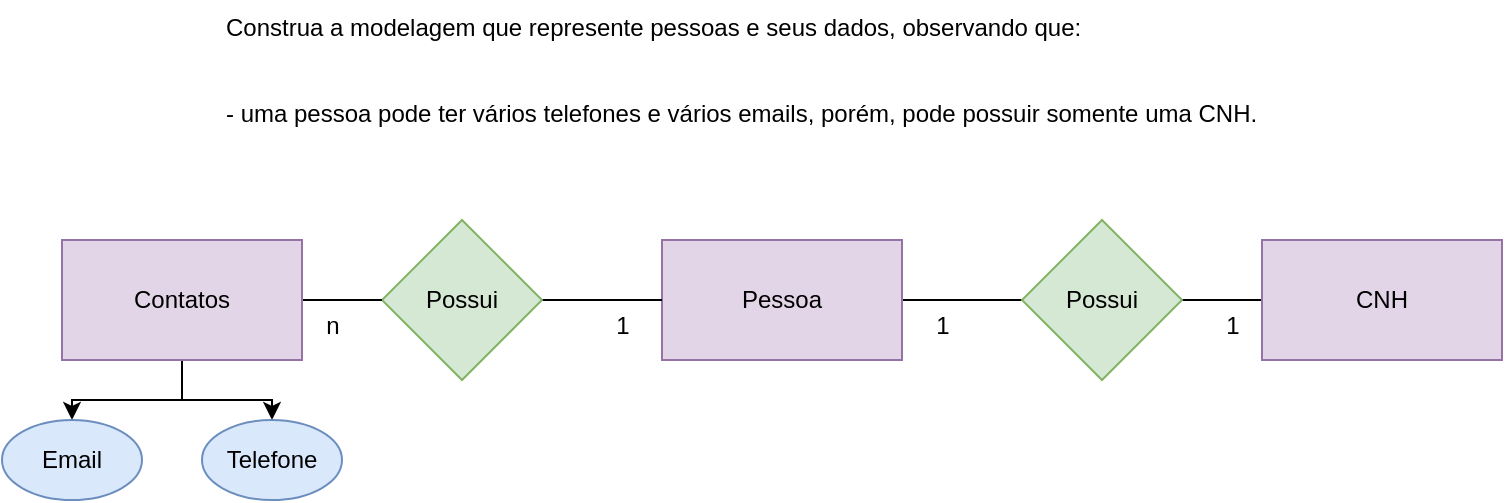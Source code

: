 <mxfile version="21.6.5" type="device" pages="4">
  <diagram name="Página-1" id="RzL-uwoNaQQ_HR72hNqD">
    <mxGraphModel dx="1050" dy="523" grid="1" gridSize="10" guides="1" tooltips="1" connect="1" arrows="1" fold="1" page="1" pageScale="1" pageWidth="827" pageHeight="1169" math="0" shadow="0">
      <root>
        <mxCell id="0" />
        <mxCell id="1" parent="0" />
        <mxCell id="SxvaOJe3g3j-0c9bByCP-1" value="Construa a modelagem que represente pessoas e seus dados, observando que:&#xa;&#xa;&#xa;- uma pessoa pode ter vários telefones e vários emails, porém, pode possuir somente uma CNH." style="text;whiteSpace=wrap;" vertex="1" parent="1">
          <mxGeometry x="140" y="110" width="560" height="80" as="geometry" />
        </mxCell>
        <mxCell id="SxvaOJe3g3j-0c9bByCP-12" style="edgeStyle=orthogonalEdgeStyle;rounded=0;orthogonalLoop=1;jettySize=auto;html=1;entryX=0;entryY=0.5;entryDx=0;entryDy=0;endArrow=none;endFill=0;" edge="1" parent="1" source="SxvaOJe3g3j-0c9bByCP-2" target="SxvaOJe3g3j-0c9bByCP-9">
          <mxGeometry relative="1" as="geometry" />
        </mxCell>
        <mxCell id="SxvaOJe3g3j-0c9bByCP-2" value="Pessoa" style="rounded=0;whiteSpace=wrap;html=1;fillColor=#e1d5e7;strokeColor=#9673a6;" vertex="1" parent="1">
          <mxGeometry x="360" y="230" width="120" height="60" as="geometry" />
        </mxCell>
        <mxCell id="SxvaOJe3g3j-0c9bByCP-16" style="edgeStyle=orthogonalEdgeStyle;rounded=0;orthogonalLoop=1;jettySize=auto;html=1;entryX=0;entryY=0.5;entryDx=0;entryDy=0;endArrow=none;endFill=0;" edge="1" parent="1" source="SxvaOJe3g3j-0c9bByCP-9" target="SxvaOJe3g3j-0c9bByCP-14">
          <mxGeometry relative="1" as="geometry" />
        </mxCell>
        <mxCell id="SxvaOJe3g3j-0c9bByCP-9" value="Possui" style="rhombus;whiteSpace=wrap;html=1;fillColor=#d5e8d4;strokeColor=#82b366;" vertex="1" parent="1">
          <mxGeometry x="540" y="220" width="80" height="80" as="geometry" />
        </mxCell>
        <mxCell id="SxvaOJe3g3j-0c9bByCP-11" style="edgeStyle=orthogonalEdgeStyle;rounded=0;orthogonalLoop=1;jettySize=auto;html=1;entryX=0;entryY=0.5;entryDx=0;entryDy=0;endArrow=none;endFill=0;" edge="1" parent="1" source="SxvaOJe3g3j-0c9bByCP-10" target="SxvaOJe3g3j-0c9bByCP-2">
          <mxGeometry relative="1" as="geometry" />
        </mxCell>
        <mxCell id="SxvaOJe3g3j-0c9bByCP-10" value="Possui" style="rhombus;whiteSpace=wrap;html=1;fillColor=#d5e8d4;strokeColor=#82b366;" vertex="1" parent="1">
          <mxGeometry x="220" y="220" width="80" height="80" as="geometry" />
        </mxCell>
        <mxCell id="SxvaOJe3g3j-0c9bByCP-15" style="edgeStyle=orthogonalEdgeStyle;rounded=0;orthogonalLoop=1;jettySize=auto;html=1;entryX=0;entryY=0.5;entryDx=0;entryDy=0;endArrow=none;endFill=0;" edge="1" parent="1" source="SxvaOJe3g3j-0c9bByCP-13" target="SxvaOJe3g3j-0c9bByCP-10">
          <mxGeometry relative="1" as="geometry" />
        </mxCell>
        <mxCell id="SxvaOJe3g3j-0c9bByCP-31" style="edgeStyle=orthogonalEdgeStyle;rounded=0;orthogonalLoop=1;jettySize=auto;html=1;entryX=0.5;entryY=0;entryDx=0;entryDy=0;" edge="1" parent="1" source="SxvaOJe3g3j-0c9bByCP-13" target="SxvaOJe3g3j-0c9bByCP-29">
          <mxGeometry relative="1" as="geometry" />
        </mxCell>
        <mxCell id="SxvaOJe3g3j-0c9bByCP-33" style="edgeStyle=orthogonalEdgeStyle;rounded=0;orthogonalLoop=1;jettySize=auto;html=1;entryX=0.5;entryY=0;entryDx=0;entryDy=0;" edge="1" parent="1" source="SxvaOJe3g3j-0c9bByCP-13" target="SxvaOJe3g3j-0c9bByCP-30">
          <mxGeometry relative="1" as="geometry" />
        </mxCell>
        <mxCell id="SxvaOJe3g3j-0c9bByCP-13" value="Contatos" style="rounded=0;whiteSpace=wrap;html=1;fillColor=#e1d5e7;strokeColor=#9673a6;" vertex="1" parent="1">
          <mxGeometry x="60" y="230" width="120" height="60" as="geometry" />
        </mxCell>
        <mxCell id="SxvaOJe3g3j-0c9bByCP-14" value="CNH" style="rounded=0;whiteSpace=wrap;html=1;fillColor=#e1d5e7;strokeColor=#9673a6;" vertex="1" parent="1">
          <mxGeometry x="660" y="230" width="120" height="60" as="geometry" />
        </mxCell>
        <mxCell id="SxvaOJe3g3j-0c9bByCP-21" value="1" style="text;html=1;align=center;verticalAlign=middle;resizable=0;points=[];autosize=1;strokeColor=none;fillColor=none;" vertex="1" parent="1">
          <mxGeometry x="325" y="258" width="30" height="30" as="geometry" />
        </mxCell>
        <mxCell id="SxvaOJe3g3j-0c9bByCP-22" value="1" style="text;html=1;align=center;verticalAlign=middle;resizable=0;points=[];autosize=1;strokeColor=none;fillColor=none;" vertex="1" parent="1">
          <mxGeometry x="485" y="258" width="30" height="30" as="geometry" />
        </mxCell>
        <mxCell id="SxvaOJe3g3j-0c9bByCP-25" value="1" style="text;html=1;align=center;verticalAlign=middle;resizable=0;points=[];autosize=1;strokeColor=none;fillColor=none;" vertex="1" parent="1">
          <mxGeometry x="630" y="258" width="30" height="30" as="geometry" />
        </mxCell>
        <mxCell id="SxvaOJe3g3j-0c9bByCP-26" value="n" style="text;html=1;align=center;verticalAlign=middle;resizable=0;points=[];autosize=1;strokeColor=none;fillColor=none;" vertex="1" parent="1">
          <mxGeometry x="180" y="258" width="30" height="30" as="geometry" />
        </mxCell>
        <mxCell id="SxvaOJe3g3j-0c9bByCP-29" value="Email" style="ellipse;whiteSpace=wrap;html=1;fillColor=#dae8fc;strokeColor=#6c8ebf;" vertex="1" parent="1">
          <mxGeometry x="30" y="320" width="70" height="40" as="geometry" />
        </mxCell>
        <mxCell id="SxvaOJe3g3j-0c9bByCP-30" value="Telefone" style="ellipse;whiteSpace=wrap;html=1;fillColor=#dae8fc;strokeColor=#6c8ebf;" vertex="1" parent="1">
          <mxGeometry x="130" y="320" width="70" height="40" as="geometry" />
        </mxCell>
      </root>
    </mxGraphModel>
  </diagram>
  <diagram id="ExlMXO8lHXJ4b42Mz9CV" name="Página-2">
    <mxGraphModel dx="1050" dy="523" grid="1" gridSize="10" guides="1" tooltips="1" connect="1" arrows="1" fold="1" page="1" pageScale="1" pageWidth="827" pageHeight="1169" math="0" shadow="0">
      <root>
        <mxCell id="0" />
        <mxCell id="1" parent="0" />
        <mxCell id="E51yuDWHv6oZ-89Rcra8-1" value="Construa o Modelo Entidade Relacionamento considerando o seguinte cenário:&#xa;&#xa;&#xa;- uma empresa possui vários veículos&#xa;- um veículo possui marca(gm, ford, fiat), modelo(onix, fiesta, argo) e placa&#xa;- um cliente (cpf, nome) aluga um ou mais veículos" style="text;whiteSpace=wrap;" vertex="1" parent="1">
          <mxGeometry x="200" y="40" width="460" height="110" as="geometry" />
        </mxCell>
        <mxCell id="2GyI0xLZZ1Sm1oH70PrJ-2" value="Empresa" style="rounded=0;whiteSpace=wrap;html=1;fillColor=#e1d5e7;strokeColor=#9673a6;" vertex="1" parent="1">
          <mxGeometry x="350" y="230" width="120" height="60" as="geometry" />
        </mxCell>
        <mxCell id="2GyI0xLZZ1Sm1oH70PrJ-27" style="edgeStyle=orthogonalEdgeStyle;rounded=0;orthogonalLoop=1;jettySize=auto;html=1;entryX=0.5;entryY=1;entryDx=0;entryDy=0;endArrow=none;endFill=0;" edge="1" parent="1" source="2GyI0xLZZ1Sm1oH70PrJ-3" target="2GyI0xLZZ1Sm1oH70PrJ-2">
          <mxGeometry relative="1" as="geometry" />
        </mxCell>
        <mxCell id="2GyI0xLZZ1Sm1oH70PrJ-29" style="edgeStyle=orthogonalEdgeStyle;rounded=0;orthogonalLoop=1;jettySize=auto;html=1;endArrow=none;endFill=0;" edge="1" parent="1" source="2GyI0xLZZ1Sm1oH70PrJ-3" target="2GyI0xLZZ1Sm1oH70PrJ-5">
          <mxGeometry relative="1" as="geometry" />
        </mxCell>
        <mxCell id="2GyI0xLZZ1Sm1oH70PrJ-3" value="Possui" style="rhombus;whiteSpace=wrap;html=1;fillColor=#d5e8d4;strokeColor=#82b366;" vertex="1" parent="1">
          <mxGeometry x="370" y="340" width="80" height="80" as="geometry" />
        </mxCell>
        <mxCell id="2GyI0xLZZ1Sm1oH70PrJ-5" value="Veículos" style="rounded=0;whiteSpace=wrap;html=1;fillColor=#e1d5e7;strokeColor=#9673a6;" vertex="1" parent="1">
          <mxGeometry x="350" y="490" width="120" height="60" as="geometry" />
        </mxCell>
        <mxCell id="2GyI0xLZZ1Sm1oH70PrJ-8" value="1" style="text;html=1;align=center;verticalAlign=middle;resizable=0;points=[];autosize=1;strokeColor=none;fillColor=none;" vertex="1" parent="1">
          <mxGeometry x="415" y="290" width="30" height="30" as="geometry" />
        </mxCell>
        <mxCell id="2GyI0xLZZ1Sm1oH70PrJ-9" value="n" style="text;html=1;align=center;verticalAlign=middle;resizable=0;points=[];autosize=1;strokeColor=none;fillColor=none;" vertex="1" parent="1">
          <mxGeometry x="414" y="460" width="30" height="30" as="geometry" />
        </mxCell>
        <mxCell id="2GyI0xLZZ1Sm1oH70PrJ-42" style="edgeStyle=orthogonalEdgeStyle;rounded=0;orthogonalLoop=1;jettySize=auto;html=1;entryX=0;entryY=0.5;entryDx=0;entryDy=0;endArrow=none;endFill=0;" edge="1" parent="1" source="2GyI0xLZZ1Sm1oH70PrJ-18" target="2GyI0xLZZ1Sm1oH70PrJ-5">
          <mxGeometry relative="1" as="geometry" />
        </mxCell>
        <mxCell id="2GyI0xLZZ1Sm1oH70PrJ-18" value="Aluga" style="rhombus;whiteSpace=wrap;html=1;fillColor=#d5e8d4;strokeColor=#82b366;" vertex="1" parent="1">
          <mxGeometry x="210" y="480" width="80" height="80" as="geometry" />
        </mxCell>
        <mxCell id="2GyI0xLZZ1Sm1oH70PrJ-40" style="edgeStyle=orthogonalEdgeStyle;rounded=0;orthogonalLoop=1;jettySize=auto;html=1;entryX=0;entryY=0.5;entryDx=0;entryDy=0;endArrow=none;endFill=0;" edge="1" parent="1" source="2GyI0xLZZ1Sm1oH70PrJ-39" target="2GyI0xLZZ1Sm1oH70PrJ-18">
          <mxGeometry relative="1" as="geometry" />
        </mxCell>
        <mxCell id="2GyI0xLZZ1Sm1oH70PrJ-39" value="Cliente" style="rounded=0;whiteSpace=wrap;html=1;fillColor=#e1d5e7;strokeColor=#9673a6;" vertex="1" parent="1">
          <mxGeometry x="40" y="490" width="120" height="60" as="geometry" />
        </mxCell>
        <mxCell id="2GyI0xLZZ1Sm1oH70PrJ-51" style="edgeStyle=orthogonalEdgeStyle;rounded=0;orthogonalLoop=1;jettySize=auto;html=1;exitX=0.5;exitY=0;exitDx=0;exitDy=0;entryX=0.147;entryY=1.043;entryDx=0;entryDy=0;entryPerimeter=0;endArrow=none;endFill=0;" edge="1" parent="1" source="2GyI0xLZZ1Sm1oH70PrJ-43" target="2GyI0xLZZ1Sm1oH70PrJ-5">
          <mxGeometry relative="1" as="geometry" />
        </mxCell>
        <mxCell id="2GyI0xLZZ1Sm1oH70PrJ-43" value="Placa" style="ellipse;whiteSpace=wrap;html=1;" vertex="1" parent="1">
          <mxGeometry x="290" y="585" width="70" height="40" as="geometry" />
        </mxCell>
        <mxCell id="2GyI0xLZZ1Sm1oH70PrJ-49" style="edgeStyle=orthogonalEdgeStyle;rounded=0;orthogonalLoop=1;jettySize=auto;html=1;exitX=0.5;exitY=0;exitDx=0;exitDy=0;entryX=0.5;entryY=1;entryDx=0;entryDy=0;endArrow=none;endFill=0;" edge="1" parent="1" source="2GyI0xLZZ1Sm1oH70PrJ-44" target="2GyI0xLZZ1Sm1oH70PrJ-5">
          <mxGeometry relative="1" as="geometry" />
        </mxCell>
        <mxCell id="2GyI0xLZZ1Sm1oH70PrJ-44" value="Marca" style="ellipse;whiteSpace=wrap;html=1;fillColor=#dae8fc;strokeColor=#6c8ebf;" vertex="1" parent="1">
          <mxGeometry x="380" y="585" width="70" height="40" as="geometry" />
        </mxCell>
        <mxCell id="2GyI0xLZZ1Sm1oH70PrJ-50" style="edgeStyle=orthogonalEdgeStyle;rounded=0;orthogonalLoop=1;jettySize=auto;html=1;exitX=0.5;exitY=0;exitDx=0;exitDy=0;entryX=0.833;entryY=1;entryDx=0;entryDy=0;entryPerimeter=0;endArrow=none;endFill=0;" edge="1" parent="1" source="2GyI0xLZZ1Sm1oH70PrJ-45" target="2GyI0xLZZ1Sm1oH70PrJ-5">
          <mxGeometry relative="1" as="geometry" />
        </mxCell>
        <mxCell id="2GyI0xLZZ1Sm1oH70PrJ-45" value="Modelo" style="ellipse;whiteSpace=wrap;html=1;fillColor=#dae8fc;strokeColor=#6c8ebf;" vertex="1" parent="1">
          <mxGeometry x="470" y="585" width="70" height="40" as="geometry" />
        </mxCell>
        <mxCell id="2GyI0xLZZ1Sm1oH70PrJ-58" style="edgeStyle=orthogonalEdgeStyle;rounded=0;orthogonalLoop=1;jettySize=auto;html=1;entryX=0.125;entryY=1;entryDx=0;entryDy=0;entryPerimeter=0;endArrow=none;endFill=0;" edge="1" parent="1" source="2GyI0xLZZ1Sm1oH70PrJ-56" target="2GyI0xLZZ1Sm1oH70PrJ-39">
          <mxGeometry relative="1" as="geometry" />
        </mxCell>
        <mxCell id="2GyI0xLZZ1Sm1oH70PrJ-56" value="Nome" style="ellipse;whiteSpace=wrap;html=1;fillColor=#dae8fc;strokeColor=#6c8ebf;" vertex="1" parent="1">
          <mxGeometry x="20" y="585" width="70" height="40" as="geometry" />
        </mxCell>
        <mxCell id="2GyI0xLZZ1Sm1oH70PrJ-59" style="edgeStyle=orthogonalEdgeStyle;rounded=0;orthogonalLoop=1;jettySize=auto;html=1;entryX=0.877;entryY=0.99;entryDx=0;entryDy=0;entryPerimeter=0;endArrow=none;endFill=0;" edge="1" parent="1" source="2GyI0xLZZ1Sm1oH70PrJ-57" target="2GyI0xLZZ1Sm1oH70PrJ-39">
          <mxGeometry relative="1" as="geometry" />
        </mxCell>
        <mxCell id="2GyI0xLZZ1Sm1oH70PrJ-57" value="CPF" style="ellipse;whiteSpace=wrap;html=1;" vertex="1" parent="1">
          <mxGeometry x="110" y="585" width="70" height="40" as="geometry" />
        </mxCell>
        <mxCell id="2GyI0xLZZ1Sm1oH70PrJ-60" value="1" style="text;html=1;align=center;verticalAlign=middle;resizable=0;points=[];autosize=1;strokeColor=none;fillColor=none;" vertex="1" parent="1">
          <mxGeometry x="155" y="488" width="30" height="30" as="geometry" />
        </mxCell>
        <mxCell id="2GyI0xLZZ1Sm1oH70PrJ-61" value="n" style="text;html=1;align=center;verticalAlign=middle;resizable=0;points=[];autosize=1;strokeColor=none;fillColor=none;" vertex="1" parent="1">
          <mxGeometry x="325" y="488" width="30" height="30" as="geometry" />
        </mxCell>
      </root>
    </mxGraphModel>
  </diagram>
  <diagram id="AZHS-yJFqUfD4JUNlIB9" name="Página-3">
    <mxGraphModel dx="1050" dy="523" grid="1" gridSize="10" guides="1" tooltips="1" connect="1" arrows="1" fold="1" page="1" pageScale="1" pageWidth="827" pageHeight="1169" math="0" shadow="0">
      <root>
        <mxCell id="0" />
        <mxCell id="1" parent="0" />
        <mxCell id="NwvecWbCHFUnp1C2oPGA-1" value="Uma clínica veterinária deseja cadastrar os pets que são atendidos em seu local.&#xa;&#xa;&#xa;- a clínica contém um endereço;&#xa;- os pets deverão ter nome, data de nascimento, tipo de pet;&#xa;- os pets deverão ter raça;&#xa;- os pets deverão ter donos;&#xa;- a clínica deseja cadastrar seus veterinários e todo atendimento de pet será feito por um veterinário;" style="text;whiteSpace=wrap;" vertex="1" parent="1">
          <mxGeometry x="134" y="30" width="560" height="150" as="geometry" />
        </mxCell>
        <mxCell id="NwvecWbCHFUnp1C2oPGA-4" style="edgeStyle=orthogonalEdgeStyle;rounded=0;orthogonalLoop=1;jettySize=auto;html=1;exitX=0.5;exitY=0;exitDx=0;exitDy=0;entryX=0.5;entryY=1;entryDx=0;entryDy=0;endArrow=none;endFill=0;" edge="1" parent="1" source="NwvecWbCHFUnp1C2oPGA-2" target="NwvecWbCHFUnp1C2oPGA-3">
          <mxGeometry relative="1" as="geometry" />
        </mxCell>
        <mxCell id="NwvecWbCHFUnp1C2oPGA-2" value="Clinica" style="whiteSpace=wrap;html=1;fillColor=#e1d5e7;strokeColor=#9673a6;" vertex="1" parent="1">
          <mxGeometry x="320" y="250" width="120" height="60" as="geometry" />
        </mxCell>
        <mxCell id="NwvecWbCHFUnp1C2oPGA-3" value="Endereço" style="ellipse;whiteSpace=wrap;html=1;fillColor=#dae8fc;strokeColor=#6c8ebf;" vertex="1" parent="1">
          <mxGeometry x="347" y="190" width="66" height="40" as="geometry" />
        </mxCell>
        <mxCell id="NwvecWbCHFUnp1C2oPGA-17" style="edgeStyle=orthogonalEdgeStyle;rounded=0;orthogonalLoop=1;jettySize=auto;html=1;exitX=0.5;exitY=0;exitDx=0;exitDy=0;entryX=0.5;entryY=1;entryDx=0;entryDy=0;endArrow=none;endFill=0;" edge="1" parent="1" source="NwvecWbCHFUnp1C2oPGA-5" target="NwvecWbCHFUnp1C2oPGA-2">
          <mxGeometry relative="1" as="geometry" />
        </mxCell>
        <mxCell id="NwvecWbCHFUnp1C2oPGA-18" style="edgeStyle=orthogonalEdgeStyle;rounded=0;orthogonalLoop=1;jettySize=auto;html=1;exitX=0.5;exitY=1;exitDx=0;exitDy=0;entryX=0.5;entryY=0;entryDx=0;entryDy=0;endArrow=none;endFill=0;" edge="1" parent="1" source="NwvecWbCHFUnp1C2oPGA-5" target="NwvecWbCHFUnp1C2oPGA-6">
          <mxGeometry relative="1" as="geometry" />
        </mxCell>
        <mxCell id="NwvecWbCHFUnp1C2oPGA-5" value="Cadastra" style="rhombus;whiteSpace=wrap;html=1;fillColor=#d5e8d4;strokeColor=#82b366;" vertex="1" parent="1">
          <mxGeometry x="340" y="340" width="80" height="80" as="geometry" />
        </mxCell>
        <mxCell id="NwvecWbCHFUnp1C2oPGA-11" style="edgeStyle=orthogonalEdgeStyle;rounded=0;orthogonalLoop=1;jettySize=auto;html=1;entryX=0;entryY=0.5;entryDx=0;entryDy=0;endArrow=none;endFill=0;" edge="1" parent="1" source="NwvecWbCHFUnp1C2oPGA-6" target="NwvecWbCHFUnp1C2oPGA-9">
          <mxGeometry relative="1" as="geometry" />
        </mxCell>
        <mxCell id="NwvecWbCHFUnp1C2oPGA-6" value="Veterinarios" style="whiteSpace=wrap;html=1;fillColor=#e1d5e7;strokeColor=#9673a6;" vertex="1" parent="1">
          <mxGeometry x="320" y="450" width="120" height="60" as="geometry" />
        </mxCell>
        <mxCell id="NwvecWbCHFUnp1C2oPGA-12" style="edgeStyle=orthogonalEdgeStyle;rounded=0;orthogonalLoop=1;jettySize=auto;html=1;entryX=0;entryY=0.5;entryDx=0;entryDy=0;endArrow=none;endFill=0;" edge="1" parent="1" source="NwvecWbCHFUnp1C2oPGA-9" target="NwvecWbCHFUnp1C2oPGA-10">
          <mxGeometry relative="1" as="geometry" />
        </mxCell>
        <mxCell id="NwvecWbCHFUnp1C2oPGA-9" value="Atende" style="rhombus;whiteSpace=wrap;html=1;fillColor=#d5e8d4;strokeColor=#82b366;" vertex="1" parent="1">
          <mxGeometry x="490" y="440" width="80" height="80" as="geometry" />
        </mxCell>
        <mxCell id="NwvecWbCHFUnp1C2oPGA-10" value="Pet" style="whiteSpace=wrap;html=1;fillColor=#e1d5e7;strokeColor=#9673a6;" vertex="1" parent="1">
          <mxGeometry x="620" y="450" width="120" height="60" as="geometry" />
        </mxCell>
        <mxCell id="NwvecWbCHFUnp1C2oPGA-13" value="1" style="text;html=1;align=center;verticalAlign=middle;resizable=0;points=[];autosize=1;strokeColor=none;fillColor=none;" vertex="1" parent="1">
          <mxGeometry x="435" y="448" width="30" height="30" as="geometry" />
        </mxCell>
        <mxCell id="NwvecWbCHFUnp1C2oPGA-15" value="n" style="text;html=1;align=center;verticalAlign=middle;resizable=0;points=[];autosize=1;strokeColor=none;fillColor=none;" vertex="1" parent="1">
          <mxGeometry x="595" y="448" width="30" height="30" as="geometry" />
        </mxCell>
        <mxCell id="NwvecWbCHFUnp1C2oPGA-19" value="1" style="text;html=1;align=center;verticalAlign=middle;resizable=0;points=[];autosize=1;strokeColor=none;fillColor=none;" vertex="1" parent="1">
          <mxGeometry x="375" y="308" width="30" height="30" as="geometry" />
        </mxCell>
        <mxCell id="NwvecWbCHFUnp1C2oPGA-20" value="n" style="text;html=1;align=center;verticalAlign=middle;resizable=0;points=[];autosize=1;strokeColor=none;fillColor=none;" vertex="1" parent="1">
          <mxGeometry x="385" y="418" width="30" height="30" as="geometry" />
        </mxCell>
        <mxCell id="NwvecWbCHFUnp1C2oPGA-30" style="edgeStyle=orthogonalEdgeStyle;rounded=0;orthogonalLoop=1;jettySize=auto;html=1;exitX=0.5;exitY=0;exitDx=0;exitDy=0;entryX=0.163;entryY=1.063;entryDx=0;entryDy=0;entryPerimeter=0;endArrow=none;endFill=0;" edge="1" parent="1" source="NwvecWbCHFUnp1C2oPGA-21" target="NwvecWbCHFUnp1C2oPGA-10">
          <mxGeometry relative="1" as="geometry" />
        </mxCell>
        <mxCell id="NwvecWbCHFUnp1C2oPGA-21" value="Nome" style="ellipse;whiteSpace=wrap;html=1;fillColor=#dae8fc;strokeColor=#6c8ebf;" vertex="1" parent="1">
          <mxGeometry x="583.75" y="530" width="55" height="40" as="geometry" />
        </mxCell>
        <mxCell id="NwvecWbCHFUnp1C2oPGA-28" style="edgeStyle=orthogonalEdgeStyle;rounded=0;orthogonalLoop=1;jettySize=auto;html=1;exitX=0.5;exitY=0;exitDx=0;exitDy=0;entryX=0.5;entryY=1;entryDx=0;entryDy=0;endArrow=none;endFill=0;" edge="1" parent="1" source="NwvecWbCHFUnp1C2oPGA-22" target="NwvecWbCHFUnp1C2oPGA-10">
          <mxGeometry relative="1" as="geometry" />
        </mxCell>
        <mxCell id="NwvecWbCHFUnp1C2oPGA-22" value="Data nasc" style="ellipse;whiteSpace=wrap;html=1;fillColor=#dae8fc;strokeColor=#6c8ebf;" vertex="1" parent="1">
          <mxGeometry x="653.75" y="530" width="55" height="40" as="geometry" />
        </mxCell>
        <mxCell id="NwvecWbCHFUnp1C2oPGA-29" style="edgeStyle=orthogonalEdgeStyle;rounded=0;orthogonalLoop=1;jettySize=auto;html=1;exitX=0.5;exitY=0;exitDx=0;exitDy=0;entryX=0.917;entryY=1;entryDx=0;entryDy=0;entryPerimeter=0;endArrow=none;endFill=0;" edge="1" parent="1" source="NwvecWbCHFUnp1C2oPGA-23" target="NwvecWbCHFUnp1C2oPGA-10">
          <mxGeometry relative="1" as="geometry" />
        </mxCell>
        <mxCell id="NwvecWbCHFUnp1C2oPGA-23" value="Tipo de pet" style="ellipse;whiteSpace=wrap;html=1;fillColor=#dae8fc;strokeColor=#6c8ebf;" vertex="1" parent="1">
          <mxGeometry x="721.25" y="530" width="55" height="40" as="geometry" />
        </mxCell>
        <mxCell id="NwvecWbCHFUnp1C2oPGA-26" style="edgeStyle=orthogonalEdgeStyle;rounded=0;orthogonalLoop=1;jettySize=auto;html=1;entryX=0.25;entryY=0;entryDx=0;entryDy=0;endArrow=none;endFill=0;" edge="1" parent="1" source="NwvecWbCHFUnp1C2oPGA-24" target="NwvecWbCHFUnp1C2oPGA-10">
          <mxGeometry relative="1" as="geometry" />
        </mxCell>
        <mxCell id="NwvecWbCHFUnp1C2oPGA-24" value="Raça" style="ellipse;whiteSpace=wrap;html=1;fillColor=#dae8fc;strokeColor=#6c8ebf;" vertex="1" parent="1">
          <mxGeometry x="620" y="390" width="55" height="40" as="geometry" />
        </mxCell>
        <mxCell id="NwvecWbCHFUnp1C2oPGA-27" style="edgeStyle=orthogonalEdgeStyle;rounded=0;orthogonalLoop=1;jettySize=auto;html=1;endArrow=none;endFill=0;" edge="1" parent="1" source="NwvecWbCHFUnp1C2oPGA-25" target="NwvecWbCHFUnp1C2oPGA-10">
          <mxGeometry relative="1" as="geometry" />
        </mxCell>
        <mxCell id="NwvecWbCHFUnp1C2oPGA-25" value="Donos" style="ellipse;whiteSpace=wrap;html=1;fillColor=#dae8fc;strokeColor=#6c8ebf;" vertex="1" parent="1">
          <mxGeometry x="685" y="390" width="55" height="40" as="geometry" />
        </mxCell>
        <mxCell id="NwvecWbCHFUnp1C2oPGA-43" style="edgeStyle=orthogonalEdgeStyle;rounded=0;orthogonalLoop=1;jettySize=auto;html=1;exitX=0.5;exitY=0;exitDx=0;exitDy=0;entryX=0;entryY=0.75;entryDx=0;entryDy=0;endArrow=none;endFill=0;" edge="1" parent="1" source="NwvecWbCHFUnp1C2oPGA-40" target="NwvecWbCHFUnp1C2oPGA-6">
          <mxGeometry relative="1" as="geometry" />
        </mxCell>
        <mxCell id="NwvecWbCHFUnp1C2oPGA-40" value="Nome" style="ellipse;whiteSpace=wrap;html=1;fillColor=#dae8fc;strokeColor=#6c8ebf;" vertex="1" parent="1">
          <mxGeometry x="283.75" y="540" width="55" height="40" as="geometry" />
        </mxCell>
        <mxCell id="NwvecWbCHFUnp1C2oPGA-44" style="edgeStyle=orthogonalEdgeStyle;rounded=0;orthogonalLoop=1;jettySize=auto;html=1;exitX=0.5;exitY=0;exitDx=0;exitDy=0;entryX=0.5;entryY=1;entryDx=0;entryDy=0;endArrow=none;endFill=0;" edge="1" parent="1" source="NwvecWbCHFUnp1C2oPGA-41" target="NwvecWbCHFUnp1C2oPGA-6">
          <mxGeometry relative="1" as="geometry" />
        </mxCell>
        <mxCell id="NwvecWbCHFUnp1C2oPGA-41" value="Idade" style="ellipse;whiteSpace=wrap;html=1;fillColor=#dae8fc;strokeColor=#6c8ebf;" vertex="1" parent="1">
          <mxGeometry x="353.75" y="540" width="55" height="40" as="geometry" />
        </mxCell>
        <mxCell id="NwvecWbCHFUnp1C2oPGA-45" style="edgeStyle=orthogonalEdgeStyle;rounded=0;orthogonalLoop=1;jettySize=auto;html=1;exitX=0.5;exitY=0;exitDx=0;exitDy=0;entryX=1;entryY=0.75;entryDx=0;entryDy=0;endArrow=none;endFill=0;" edge="1" parent="1" source="NwvecWbCHFUnp1C2oPGA-42" target="NwvecWbCHFUnp1C2oPGA-6">
          <mxGeometry relative="1" as="geometry" />
        </mxCell>
        <mxCell id="NwvecWbCHFUnp1C2oPGA-42" value="Salário" style="ellipse;whiteSpace=wrap;html=1;fillColor=#dae8fc;strokeColor=#6c8ebf;" vertex="1" parent="1">
          <mxGeometry x="421.25" y="540" width="55" height="40" as="geometry" />
        </mxCell>
      </root>
    </mxGraphModel>
  </diagram>
  <diagram id="zOqul6KNUAbfnjjRqC6K" name="Página-4">
    <mxGraphModel dx="1235" dy="615" grid="1" gridSize="10" guides="1" tooltips="1" connect="1" arrows="1" fold="1" page="1" pageScale="1" pageWidth="827" pageHeight="1169" math="0" shadow="0">
      <root>
        <mxCell id="0" />
        <mxCell id="1" parent="0" />
        <mxCell id="6kHUloPJkrjWATmywDTH-1" value="A Optus é uma empresa no ramo musical que deseja realizar o gerenciamento dos lançamentos de novos cds de seus artistas. Cada álbum lançado poderá conter mais de um estilo vinculado (ex.: Indie e Folk).&#xa;É importante que você crie também uma estratégia para que os usuários possuam acesso à plataforma.&#xa;Os usuários deverão conter nome, email, senha e o tipo de permissão (eles podem ser do tipo administrador ou comum).&#xa;&#xa;&#xa;Observações:&#xa;Os Artistas deverão possuir somente nome.&#xa;Estilos: nome.&#xa;Albuns: titulo, data de lançamento, localizacao, quantidade de minutos, se o álbum está ativo para visualização, a quem pertence (somente um artista por álbum) e quais os estilos vinculados." style="text;whiteSpace=wrap;" vertex="1" parent="1">
          <mxGeometry x="140" width="560" height="230" as="geometry" />
        </mxCell>
        <mxCell id="6kHUloPJkrjWATmywDTH-2" value="Empresa&amp;nbsp;" style="rounded=0;whiteSpace=wrap;html=1;fillColor=#e1d5e7;strokeColor=#9673a6;" vertex="1" parent="1">
          <mxGeometry x="510" y="290" width="120" height="60" as="geometry" />
        </mxCell>
        <mxCell id="UYwO9rCve5TKUcAGtUcV-6" style="edgeStyle=orthogonalEdgeStyle;rounded=0;orthogonalLoop=1;jettySize=auto;html=1;entryX=0.5;entryY=1;entryDx=0;entryDy=0;endArrow=none;endFill=0;" edge="1" parent="1" source="UYwO9rCve5TKUcAGtUcV-1" target="6kHUloPJkrjWATmywDTH-2">
          <mxGeometry relative="1" as="geometry" />
        </mxCell>
        <mxCell id="UYwO9rCve5TKUcAGtUcV-1" value="Possui" style="rhombus;whiteSpace=wrap;html=1;fillColor=#d5e8d4;strokeColor=#82b366;" vertex="1" parent="1">
          <mxGeometry x="530" y="390" width="80" height="80" as="geometry" />
        </mxCell>
        <mxCell id="UYwO9rCve5TKUcAGtUcV-4" style="edgeStyle=orthogonalEdgeStyle;rounded=0;orthogonalLoop=1;jettySize=auto;html=1;entryX=0;entryY=0.5;entryDx=0;entryDy=0;endArrow=none;endFill=0;" edge="1" parent="1" source="UYwO9rCve5TKUcAGtUcV-2" target="UYwO9rCve5TKUcAGtUcV-3">
          <mxGeometry relative="1" as="geometry" />
        </mxCell>
        <mxCell id="UYwO9rCve5TKUcAGtUcV-5" style="edgeStyle=orthogonalEdgeStyle;rounded=0;orthogonalLoop=1;jettySize=auto;html=1;entryX=0.5;entryY=1;entryDx=0;entryDy=0;endArrow=none;endFill=0;" edge="1" parent="1" source="UYwO9rCve5TKUcAGtUcV-2" target="UYwO9rCve5TKUcAGtUcV-1">
          <mxGeometry relative="1" as="geometry" />
        </mxCell>
        <mxCell id="UYwO9rCve5TKUcAGtUcV-2" value="Artista/s" style="rounded=0;whiteSpace=wrap;html=1;fillColor=#e1d5e7;strokeColor=#9673a6;" vertex="1" parent="1">
          <mxGeometry x="510" y="510" width="120" height="60" as="geometry" />
        </mxCell>
        <mxCell id="UYwO9rCve5TKUcAGtUcV-3" value="Nome" style="ellipse;whiteSpace=wrap;html=1;fillColor=#dae8fc;strokeColor=#6c8ebf;" vertex="1" parent="1">
          <mxGeometry x="666" y="522.5" width="60" height="35" as="geometry" />
        </mxCell>
        <mxCell id="UYwO9rCve5TKUcAGtUcV-7" value="1" style="text;html=1;align=center;verticalAlign=middle;resizable=0;points=[];autosize=1;strokeColor=none;fillColor=none;" vertex="1" parent="1">
          <mxGeometry x="571" y="348" width="30" height="30" as="geometry" />
        </mxCell>
        <mxCell id="UYwO9rCve5TKUcAGtUcV-8" value="n" style="text;html=1;align=center;verticalAlign=middle;resizable=0;points=[];autosize=1;strokeColor=none;fillColor=none;" vertex="1" parent="1">
          <mxGeometry x="571" y="480" width="30" height="30" as="geometry" />
        </mxCell>
        <mxCell id="UYwO9rCve5TKUcAGtUcV-13" style="edgeStyle=orthogonalEdgeStyle;rounded=0;orthogonalLoop=1;jettySize=auto;html=1;entryX=0.5;entryY=1;entryDx=0;entryDy=0;endArrow=none;endFill=0;" edge="1" parent="1" source="UYwO9rCve5TKUcAGtUcV-10" target="UYwO9rCve5TKUcAGtUcV-2">
          <mxGeometry relative="1" as="geometry" />
        </mxCell>
        <mxCell id="UYwO9rCve5TKUcAGtUcV-10" value="Possui" style="rhombus;whiteSpace=wrap;html=1;fillColor=#d5e8d4;strokeColor=#82b366;" vertex="1" parent="1">
          <mxGeometry x="530" y="610" width="80" height="80" as="geometry" />
        </mxCell>
        <mxCell id="UYwO9rCve5TKUcAGtUcV-14" style="edgeStyle=orthogonalEdgeStyle;rounded=0;orthogonalLoop=1;jettySize=auto;html=1;entryX=0.5;entryY=1;entryDx=0;entryDy=0;endArrow=none;endFill=0;" edge="1" parent="1" source="UYwO9rCve5TKUcAGtUcV-12" target="UYwO9rCve5TKUcAGtUcV-10">
          <mxGeometry relative="1" as="geometry" />
        </mxCell>
        <mxCell id="UYwO9rCve5TKUcAGtUcV-46" style="edgeStyle=orthogonalEdgeStyle;rounded=0;orthogonalLoop=1;jettySize=auto;html=1;exitX=1;exitY=0.5;exitDx=0;exitDy=0;entryX=0;entryY=0.5;entryDx=0;entryDy=0;endArrow=none;endFill=0;" edge="1" parent="1" source="UYwO9rCve5TKUcAGtUcV-12" target="UYwO9rCve5TKUcAGtUcV-45">
          <mxGeometry relative="1" as="geometry" />
        </mxCell>
        <mxCell id="UYwO9rCve5TKUcAGtUcV-47" style="edgeStyle=orthogonalEdgeStyle;rounded=0;orthogonalLoop=1;jettySize=auto;html=1;exitX=1;exitY=0.5;exitDx=0;exitDy=0;entryX=0;entryY=0.5;entryDx=0;entryDy=0;endArrow=none;endFill=0;" edge="1" parent="1" source="UYwO9rCve5TKUcAGtUcV-12" target="UYwO9rCve5TKUcAGtUcV-44">
          <mxGeometry relative="1" as="geometry" />
        </mxCell>
        <mxCell id="UYwO9rCve5TKUcAGtUcV-48" style="edgeStyle=orthogonalEdgeStyle;rounded=0;orthogonalLoop=1;jettySize=auto;html=1;exitX=1;exitY=0.5;exitDx=0;exitDy=0;entryX=0;entryY=0.5;entryDx=0;entryDy=0;endArrow=none;endFill=0;" edge="1" parent="1" source="UYwO9rCve5TKUcAGtUcV-12" target="UYwO9rCve5TKUcAGtUcV-43">
          <mxGeometry relative="1" as="geometry" />
        </mxCell>
        <mxCell id="UYwO9rCve5TKUcAGtUcV-12" value="CDs/Albuns" style="rounded=0;whiteSpace=wrap;html=1;fillColor=#e1d5e7;strokeColor=#9673a6;" vertex="1" parent="1">
          <mxGeometry x="505" y="730" width="130" height="60" as="geometry" />
        </mxCell>
        <mxCell id="UYwO9rCve5TKUcAGtUcV-15" value="1" style="text;html=1;align=center;verticalAlign=middle;resizable=0;points=[];autosize=1;strokeColor=none;fillColor=none;" vertex="1" parent="1">
          <mxGeometry x="571" y="568" width="30" height="30" as="geometry" />
        </mxCell>
        <mxCell id="UYwO9rCve5TKUcAGtUcV-16" value="n" style="text;html=1;align=center;verticalAlign=middle;resizable=0;points=[];autosize=1;strokeColor=none;fillColor=none;" vertex="1" parent="1">
          <mxGeometry x="571" y="700" width="30" height="30" as="geometry" />
        </mxCell>
        <mxCell id="UYwO9rCve5TKUcAGtUcV-21" style="edgeStyle=orthogonalEdgeStyle;rounded=0;orthogonalLoop=1;jettySize=auto;html=1;entryX=0.5;entryY=1;entryDx=0;entryDy=0;endArrow=none;endFill=0;" edge="1" parent="1" source="UYwO9rCve5TKUcAGtUcV-18" target="UYwO9rCve5TKUcAGtUcV-12">
          <mxGeometry relative="1" as="geometry" />
        </mxCell>
        <mxCell id="UYwO9rCve5TKUcAGtUcV-18" value="Possui" style="rhombus;whiteSpace=wrap;html=1;fillColor=#d5e8d4;strokeColor=#82b366;" vertex="1" parent="1">
          <mxGeometry x="530" y="830" width="80" height="80" as="geometry" />
        </mxCell>
        <mxCell id="UYwO9rCve5TKUcAGtUcV-20" style="edgeStyle=orthogonalEdgeStyle;rounded=0;orthogonalLoop=1;jettySize=auto;html=1;entryX=0.5;entryY=1;entryDx=0;entryDy=0;endArrow=none;endFill=0;" edge="1" parent="1" source="UYwO9rCve5TKUcAGtUcV-19" target="UYwO9rCve5TKUcAGtUcV-18">
          <mxGeometry relative="1" as="geometry" />
        </mxCell>
        <mxCell id="UYwO9rCve5TKUcAGtUcV-19" value="Estilos" style="rounded=0;whiteSpace=wrap;html=1;fillColor=#e1d5e7;strokeColor=#9673a6;" vertex="1" parent="1">
          <mxGeometry x="510" y="950" width="120" height="60" as="geometry" />
        </mxCell>
        <mxCell id="UYwO9rCve5TKUcAGtUcV-22" value="1" style="text;html=1;align=center;verticalAlign=middle;resizable=0;points=[];autosize=1;strokeColor=none;fillColor=none;" vertex="1" parent="1">
          <mxGeometry x="581" y="788" width="30" height="30" as="geometry" />
        </mxCell>
        <mxCell id="UYwO9rCve5TKUcAGtUcV-23" value="n" style="text;html=1;align=center;verticalAlign=middle;resizable=0;points=[];autosize=1;strokeColor=none;fillColor=none;" vertex="1" parent="1">
          <mxGeometry x="581" y="918" width="30" height="30" as="geometry" />
        </mxCell>
        <mxCell id="UYwO9rCve5TKUcAGtUcV-26" style="edgeStyle=orthogonalEdgeStyle;rounded=0;orthogonalLoop=1;jettySize=auto;html=1;entryX=0;entryY=0.5;entryDx=0;entryDy=0;endArrow=none;endFill=0;" edge="1" target="UYwO9rCve5TKUcAGtUcV-27" parent="1">
          <mxGeometry relative="1" as="geometry">
            <mxPoint x="630" y="980" as="sourcePoint" />
          </mxGeometry>
        </mxCell>
        <mxCell id="UYwO9rCve5TKUcAGtUcV-27" value="Nome" style="ellipse;whiteSpace=wrap;html=1;fillColor=#dae8fc;strokeColor=#6c8ebf;" vertex="1" parent="1">
          <mxGeometry x="666" y="962.5" width="60" height="35" as="geometry" />
        </mxCell>
        <mxCell id="UYwO9rCve5TKUcAGtUcV-38" style="edgeStyle=orthogonalEdgeStyle;rounded=0;orthogonalLoop=1;jettySize=auto;html=1;exitX=0;exitY=0;exitDx=0;exitDy=0;entryX=0.5;entryY=1;entryDx=0;entryDy=0;endArrow=none;endFill=0;" edge="1" parent="1" source="UYwO9rCve5TKUcAGtUcV-28" target="UYwO9rCve5TKUcAGtUcV-29">
          <mxGeometry relative="1" as="geometry" />
        </mxCell>
        <mxCell id="UYwO9rCve5TKUcAGtUcV-39" style="edgeStyle=orthogonalEdgeStyle;rounded=0;orthogonalLoop=1;jettySize=auto;html=1;exitX=0.5;exitY=0;exitDx=0;exitDy=0;entryX=0.5;entryY=1;entryDx=0;entryDy=0;endArrow=none;endFill=0;" edge="1" parent="1" source="UYwO9rCve5TKUcAGtUcV-28" target="UYwO9rCve5TKUcAGtUcV-30">
          <mxGeometry relative="1" as="geometry" />
        </mxCell>
        <mxCell id="UYwO9rCve5TKUcAGtUcV-41" style="edgeStyle=orthogonalEdgeStyle;rounded=0;orthogonalLoop=1;jettySize=auto;html=1;exitX=1;exitY=0;exitDx=0;exitDy=0;entryX=0.5;entryY=1;entryDx=0;entryDy=0;endArrow=none;endFill=0;" edge="1" parent="1" source="UYwO9rCve5TKUcAGtUcV-28" target="UYwO9rCve5TKUcAGtUcV-31">
          <mxGeometry relative="1" as="geometry" />
        </mxCell>
        <mxCell id="UYwO9rCve5TKUcAGtUcV-28" value="Usuário" style="whiteSpace=wrap;html=1;fillColor=#e1d5e7;strokeColor=#9673a6;" vertex="1" parent="1">
          <mxGeometry x="130" y="498" width="120" height="60" as="geometry" />
        </mxCell>
        <mxCell id="UYwO9rCve5TKUcAGtUcV-29" value="Nome" style="ellipse;whiteSpace=wrap;html=1;fillColor=#dae8fc;strokeColor=#6c8ebf;" vertex="1" parent="1">
          <mxGeometry x="80" y="450" width="60" height="35" as="geometry" />
        </mxCell>
        <mxCell id="UYwO9rCve5TKUcAGtUcV-30" value="Email" style="ellipse;whiteSpace=wrap;html=1;fillColor=#dae8fc;strokeColor=#6c8ebf;" vertex="1" parent="1">
          <mxGeometry x="160" y="450" width="60" height="35" as="geometry" />
        </mxCell>
        <mxCell id="UYwO9rCve5TKUcAGtUcV-31" value="Senha" style="ellipse;whiteSpace=wrap;html=1;fillColor=#dae8fc;strokeColor=#6c8ebf;" vertex="1" parent="1">
          <mxGeometry x="240" y="450" width="60" height="35" as="geometry" />
        </mxCell>
        <mxCell id="UYwO9rCve5TKUcAGtUcV-35" style="edgeStyle=orthogonalEdgeStyle;rounded=0;orthogonalLoop=1;jettySize=auto;html=1;exitX=0.5;exitY=0;exitDx=0;exitDy=0;entryX=0.5;entryY=1;entryDx=0;entryDy=0;" edge="1" parent="1" source="UYwO9rCve5TKUcAGtUcV-32" target="UYwO9rCve5TKUcAGtUcV-28">
          <mxGeometry relative="1" as="geometry" />
        </mxCell>
        <mxCell id="UYwO9rCve5TKUcAGtUcV-32" value="Possui" style="rhombus;whiteSpace=wrap;html=1;fillColor=#d5e8d4;strokeColor=#82b366;" vertex="1" parent="1">
          <mxGeometry x="150" y="600" width="80" height="80" as="geometry" />
        </mxCell>
        <mxCell id="UYwO9rCve5TKUcAGtUcV-34" style="edgeStyle=orthogonalEdgeStyle;rounded=0;orthogonalLoop=1;jettySize=auto;html=1;exitX=0.5;exitY=0;exitDx=0;exitDy=0;entryX=0.5;entryY=1;entryDx=0;entryDy=0;" edge="1" parent="1" source="UYwO9rCve5TKUcAGtUcV-33" target="UYwO9rCve5TKUcAGtUcV-32">
          <mxGeometry relative="1" as="geometry" />
        </mxCell>
        <mxCell id="UYwO9rCve5TKUcAGtUcV-33" value="Tipo de permisão" style="whiteSpace=wrap;html=1;fillColor=#e1d5e7;strokeColor=#9673a6;" vertex="1" parent="1">
          <mxGeometry x="130" y="720" width="120" height="60" as="geometry" />
        </mxCell>
        <mxCell id="UYwO9rCve5TKUcAGtUcV-36" value="1" style="text;html=1;align=center;verticalAlign=middle;resizable=0;points=[];autosize=1;strokeColor=none;fillColor=none;" vertex="1" parent="1">
          <mxGeometry x="205" y="558" width="30" height="30" as="geometry" />
        </mxCell>
        <mxCell id="UYwO9rCve5TKUcAGtUcV-37" value="1" style="text;html=1;align=center;verticalAlign=middle;resizable=0;points=[];autosize=1;strokeColor=none;fillColor=none;" vertex="1" parent="1">
          <mxGeometry x="205" y="688" width="30" height="30" as="geometry" />
        </mxCell>
        <mxCell id="UYwO9rCve5TKUcAGtUcV-42" value="Administrador ou comum" style="text;html=1;align=center;verticalAlign=middle;resizable=0;points=[];autosize=1;strokeColor=none;fillColor=none;" vertex="1" parent="1">
          <mxGeometry x="110" y="780" width="160" height="30" as="geometry" />
        </mxCell>
        <mxCell id="UYwO9rCve5TKUcAGtUcV-43" value="Titulo" style="ellipse;whiteSpace=wrap;html=1;fillColor=#dae8fc;strokeColor=#6c8ebf;" vertex="1" parent="1">
          <mxGeometry x="680" y="710" width="60" height="35" as="geometry" />
        </mxCell>
        <mxCell id="UYwO9rCve5TKUcAGtUcV-44" value="Data lança" style="ellipse;whiteSpace=wrap;html=1;fillColor=#dae8fc;strokeColor=#6c8ebf;" vertex="1" parent="1">
          <mxGeometry x="680" y="753" width="60" height="35" as="geometry" />
        </mxCell>
        <mxCell id="UYwO9rCve5TKUcAGtUcV-45" value="Localizaçao" style="ellipse;whiteSpace=wrap;html=1;fillColor=#dae8fc;strokeColor=#6c8ebf;" vertex="1" parent="1">
          <mxGeometry x="680" y="795" width="60" height="35" as="geometry" />
        </mxCell>
        <mxCell id="UYwO9rCve5TKUcAGtUcV-50" style="edgeStyle=orthogonalEdgeStyle;rounded=0;orthogonalLoop=1;jettySize=auto;html=1;exitX=1;exitY=0.5;exitDx=0;exitDy=0;entryX=0;entryY=0.5;entryDx=0;entryDy=0;endArrow=none;endFill=0;" edge="1" parent="1" source="UYwO9rCve5TKUcAGtUcV-49" target="UYwO9rCve5TKUcAGtUcV-12">
          <mxGeometry relative="1" as="geometry" />
        </mxCell>
        <mxCell id="UYwO9rCve5TKUcAGtUcV-49" value="Esta ativo ou nao" style="ellipse;whiteSpace=wrap;html=1;fillColor=#dae8fc;strokeColor=#6c8ebf;" vertex="1" parent="1">
          <mxGeometry x="414" y="745" width="60" height="35" as="geometry" />
        </mxCell>
        <mxCell id="UYwO9rCve5TKUcAGtUcV-51" value="Sim ou não" style="text;html=1;align=center;verticalAlign=middle;resizable=0;points=[];autosize=1;strokeColor=none;fillColor=none;" vertex="1" parent="1">
          <mxGeometry x="404" y="780" width="80" height="30" as="geometry" />
        </mxCell>
      </root>
    </mxGraphModel>
  </diagram>
</mxfile>
